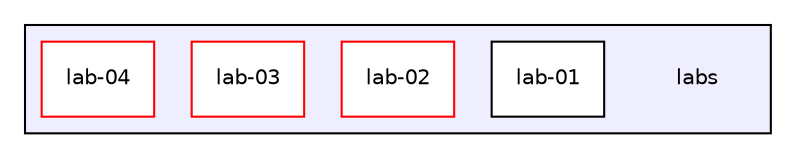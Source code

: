 digraph "labs" {
  bgcolor=transparent;
  compound=true
  node [ fontsize="10", fontname="Helvetica"];
  edge [ labelfontsize="10", labelfontname="Helvetica"];
  subgraph clusterdir_bebd83aaf8d4023a6199a571c3b06b14 {
    graph [ bgcolor="#eeeeff", pencolor="black", label="" URL="dir_bebd83aaf8d4023a6199a571c3b06b14.html"];
    dir_bebd83aaf8d4023a6199a571c3b06b14 [shape=plaintext label="labs"];
    dir_70be2847ac6180c88059eabc5d350203 [shape=box label="lab-01" color="black" fillcolor="white" style="filled" URL="dir_70be2847ac6180c88059eabc5d350203.html"];
    dir_a7732e6b5399786d94176c733993048f [shape=box label="lab-02" color="red" fillcolor="white" style="filled" URL="dir_a7732e6b5399786d94176c733993048f.html"];
    dir_df994edd18e4c402f74097ac648f05e4 [shape=box label="lab-03" color="red" fillcolor="white" style="filled" URL="dir_df994edd18e4c402f74097ac648f05e4.html"];
    dir_cbe393866d1784931ce96f16603ce05d [shape=box label="lab-04" color="red" fillcolor="white" style="filled" URL="dir_cbe393866d1784931ce96f16603ce05d.html"];
  }
}
